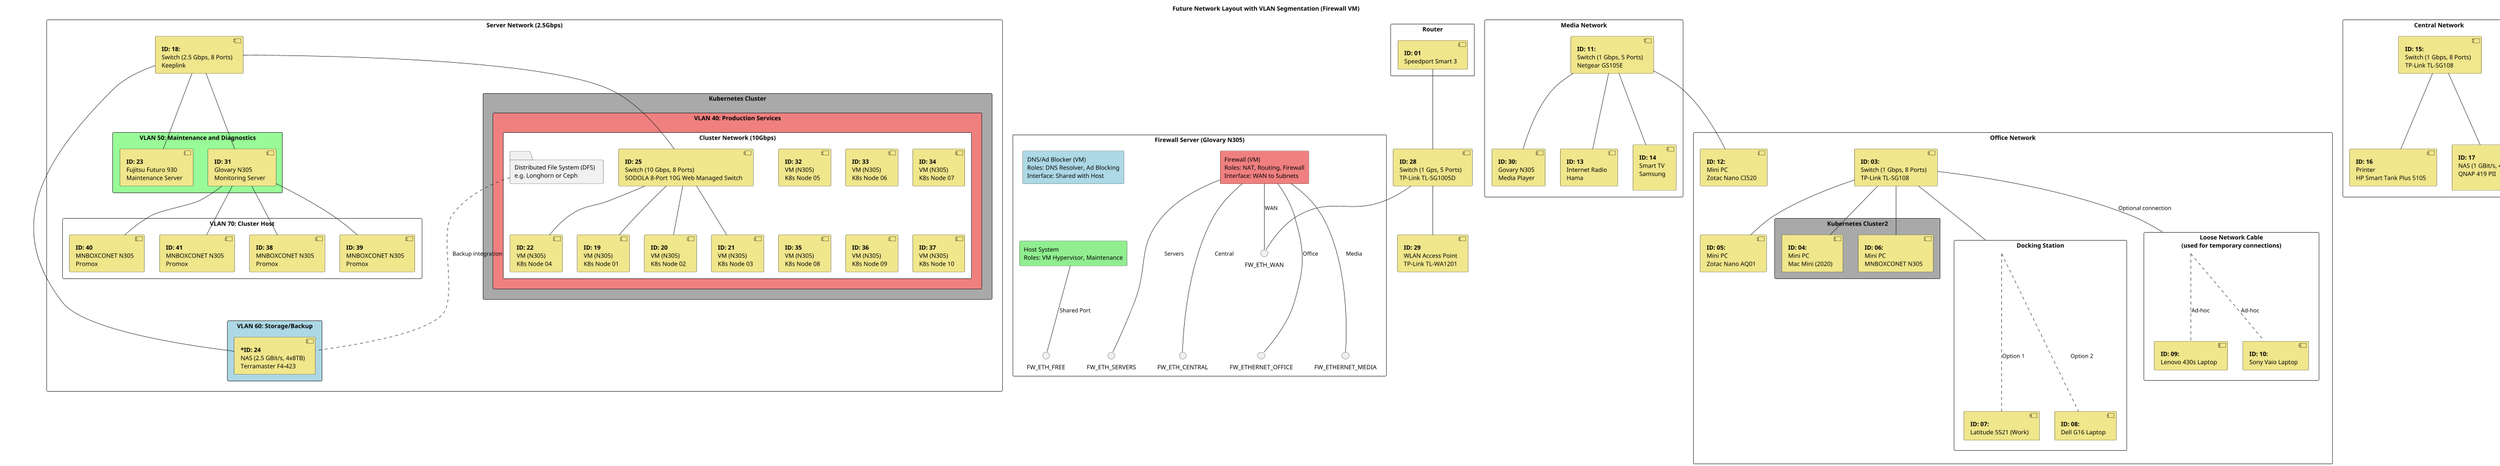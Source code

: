 @startuml
title Future Network Layout with VLAN Segmentation (Firewall VM)

skinparam maxWidth 2000
skinparam maxHeight 900
scale 0.7

skinparam component {
    BackgroundColor Khaki
    BorderColor Black
    FontColor Black
}

rectangle "Router" as Router {
    [**ID: 01**\nSpeedport Smart 3] as ROUTER_DEVICE
}

[**ID: 28**\nSwitch (1 Gps, 5 Ports)\nTP-Link TL-SG1005D] as SWITCH_REPEATER

[**ID: 29**\nWLAN Access Point\nTP-Link TL-WA1201] as REPEATER

rectangle "Firewall Server (Glovary N305)" as DOMAIN_FIREWALL {
    rectangle "Firewall (VM)\nRoles: NAT, Routing, Firewall\nInterface: WAN to Subnets" as FW_VM #LightCoral
    rectangle "DNS/Ad Blocker (VM)\nRoles: DNS Resolver, Ad Blocking\nInterface: Shared with Host" as DNS_AD_VM #LightBlue
    rectangle "Host System\nRoles: VM Hypervisor, Maintenance" as FW_HOST #LightGreen

    FW_VM -- FW_ETH_WAN : WAN
    FW_VM -- FW_ETHERNET_OFFICE : Office
    FW_VM -- FW_ETHERNET_MEDIA : Media
    FW_VM -- FW_ETH_CENTRAL : Central
    FW_VM -- FW_ETH_SERVERS : Servers
    FW_HOST -- FW_ETH_FREE : Shared Port

    DNS_AD_VM -[hidden]- FW_HOST
}

rectangle "Media Network" as Media {
    [**ID: 11:**\nSwitch (1 Gbps, 5 Ports)\nNetgear GS105E] as SWITCH_MEDIA
    [**ID: 30:**\nGovary N305\nMedia Player] as MEDIAPLAYER_GLOVARY_N305

    [**ID: 13**\nInternet Radio\nHama] as Media_Radio
    [**ID: 14**\nSmart TV\nSamsung\n] as Media_TV
}

rectangle "Central Network" as Central {
    [**ID: 15:**\nSwitch (1 Gbps, 8 Ports)\nTP-Link TL-SG108] as SWITCH_CENTRAL
    [**ID: 16**\nPrinter\nHP Smart Tank Plus 5105] as Central_Printer
    [**ID: 17**\nNAS (1 GBit/s, 4x4TB)\nQNAP 419 PII\n] as Central_NAS
}

rectangle "Office Network" as Office {
    [**ID: 03:**\nSwitch (1 Gbps, 8 Ports)\nTP-Link TL-SG108] as SWITCH_OFFICE 
    [**ID: 05:**\nMini PC\nZotac Nano AQ01] as PC_Zotac
    [**ID: 12:**\nMini PC\nZotac Nano CI520] as Media_Zotac

    rectangle "Kubernetes Cluster2" as K8s2 #Darkgrey {
        [**ID: 04:**\nMini PC\nMac Mini (2020)] as PC_Mac
        [**ID: 06:**\nMini PC\nMNBOXCONET N305] as PC_MNBOX
    }

    rectangle "Docking Station" as Dock {
        [**ID: 07:**\nLatitude 5521 (Work)] as Dock_Latitude
        [**ID: 08:**\nDell G16 Laptop] as Dock_G16
    }

    rectangle "Loose Network Cable\n(used for temporary connections)" as LooseCable {
        [**ID: 09:**\nLenovo 430s Laptop] as Cable_Lenovo
        [**ID: 10:**\nSony Vaio Laptop] as Cable_Sony
    }
}

rectangle "Server Network (2.5Gbps)" as ServerNet {
    [**ID: 18:**\nSwitch (2.5 Gbps, 8 Ports)\nKeeplink] as SWITCH_SERVERS

     rectangle "VLAN 60: Storage/Backup" as VLAN60 #LightBlue {
        [***ID: 24**\nNAS (2.5 GBit/s, 4x8TB)\nTerramaster F4-423] as NAS_Storage
     }

     rectangle "VLAN 50: Maintenance and Diagnostics" as VLAN50 #PaleGreen {
        [**ID: 23**\nFujitsu Futuro 930\nMaintenance Server] as Maintenance_Server
        [**ID: 31**\nGlovary N305\nMonitoring Server] as Monitoring_Server
    }

    rectangle "VLAN 70: Cluster Host" as HOST {
        [**ID: 38**\nMNBOXCONET N305\nPromox]	as Cluster_Host_1
        [**ID: 39**\nMNBOXCONET N305\nPromox]	as Cluster_Host_2
        [**ID: 40**\nMNBOXCONET N305\nPromox]	as Cluster_Host_3
        [**ID: 41**\nMNBOXCONET N305\nPromox]	as Cluster_Host_4
    }

    rectangle "Kubernetes Cluster" as K8s #Darkgrey {
	    rectangle "VLAN 40: Production Services" as VLAN40 #LightCoral {
		rectangle "Cluster Network (10Gbps)" as ClusterNet #White {
    			folder "Distributed File System (DFS)\ne.g. Longhorn or Ceph" as DFS
        		[**ID: 25**\nSwitch (10 Gbps, 8 Ports)\nSODOLA 8-Port 10G Web Managed Switch] as SWITCH_CLUSTER
        		[**ID: 19**\nVM (N305)\nK8s Node 01] as Cluster_Node_01
        		[**ID: 20**\nVM (N305)\nK8s Node 02] as Cluster_Node_02
        		[**ID: 21**\nVM (N305)\nK8s Node 03] as Cluster_Node_03
        		[**ID: 22**\nVM (N305)\nK8s Node 04] as Cluster_Node_04
         		[**ID: 32**\nVM (N305)\nK8s Node 05] as Cluster_Node_05
        		[**ID: 33**\nVM (N305)\nK8s Node 06] as Cluster_Node_06
        		[**ID: 34**\nVM (N305)\nK8s Node 07] as Cluster_Node_07
        		[**ID: 35**\nVM (N305)\nK8s Node 08] as Cluster_Node_08
        		[**ID: 36**\nVM (N305)\nK8s Node 09] as Cluster_Node_09
        		[**ID: 37**\nVM (N305)\nK8s Node 10] as Cluster_Node_10
		}
    	  }
     }
}

ROUTER_DEVICE -- SWITCH_REPEATER
SWITCH_REPEATER -- REPEATER
SWITCH_REPEATER -- FW_ETH_WAN

FW_ETH_WAN -[hidden]- FW_ETHERNET_OFFICE
FW_ETH_WAN -[hidden]- FW_ETHERNET_MEDIA
FW_ETH_WAN -[hidden]- FW_ETH_CENTRAL
FW_ETH_WAN -[hidden]- FW_ETH_SERVERS
FW_ETH_WAN -[hidden]- FW_ETH_FREE

SWITCH_OFFICE -- PC_Mac
SWITCH_OFFICE -- PC_Zotac
SWITCH_OFFICE -- PC_MNBOX
SWITCH_OFFICE -- Dock
SWITCH_OFFICE -- LooseCable : Optional connection

LooseCable .- Cable_Lenovo : Ad-hoc
LooseCable .- Cable_Sony : Ad-hoc

Dock -.- Dock_Latitude : Option 1
Dock -.- Dock_G16 : Option 2

SWITCH_MEDIA -- Media_Zotac
SWITCH_MEDIA -- Media_Radio
SWITCH_MEDIA -- Media_TV
SWITCH_MEDIA -- MEDIAPLAYER_GLOVARY_N305

SWITCH_CENTRAL -- Central_Printer
SWITCH_CENTRAL -- Central_NAS

SWITCH_SERVERS -- SWITCH_CLUSTER
SWITCH_SERVERS -- Maintenance_Server 
SWITCH_SERVERS -- Monitoring_Server
SWITCH_SERVERS -- NAS_Storage 
Monitoring_Server -- Cluster_Host_1
Monitoring_Server -- Cluster_Host_2
Monitoring_Server -- Cluster_Host_3
Monitoring_Server -- Cluster_Host_4

SWITCH_CLUSTER -- Cluster_Node_01
SWITCH_CLUSTER -- Cluster_Node_02
SWITCH_CLUSTER -- Cluster_Node_03
SWITCH_CLUSTER -- Cluster_Node_04

DFS ... NAS_Storage: Backup integration
@enduml

